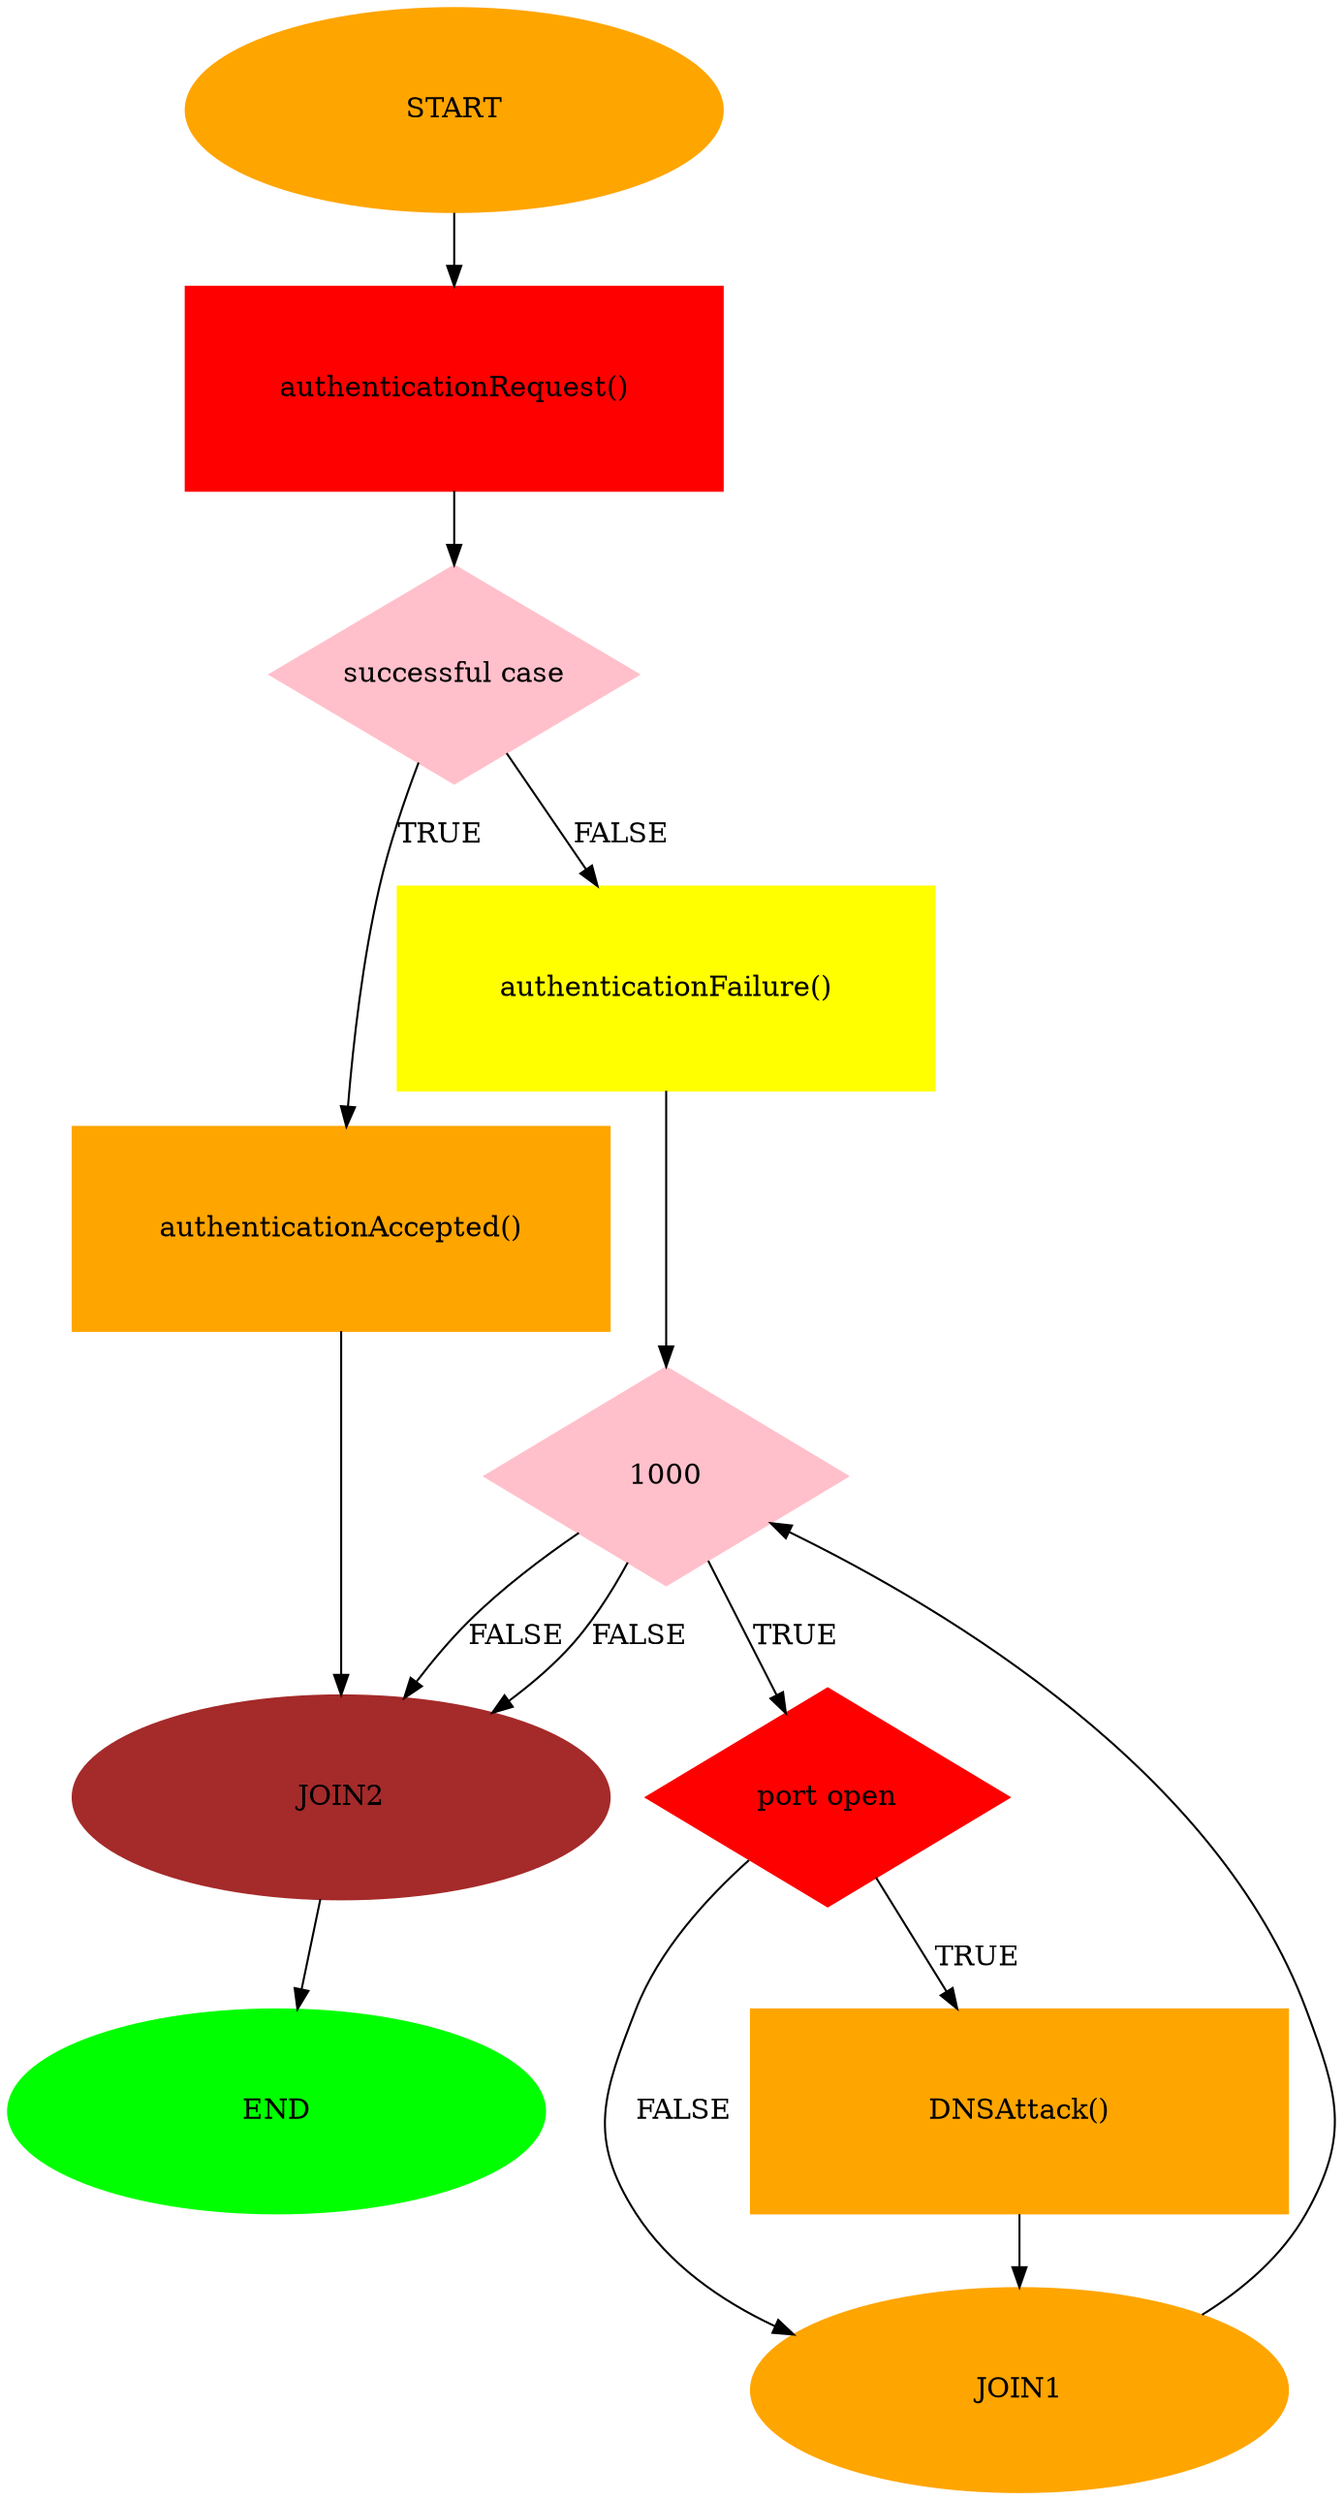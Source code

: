 digraph DNSaltloopopt{
 1 [label = "START", pos="580,1360", color="orange", style="filled" width="3.7", height="1.4"]
 2  [shape=box label = "authenticationRequest()", pos="580,1190", color="red", style="filled" width="3.7", height="1.4"]
 3  [shape=diamond width="2.5", height="1.5"  label = "successful case", pos="580,1020", color="pink", style="filled" width="2.5", height="1.5"]
 4  [shape=box label = "authenticationAccepted()", pos="580,850", color="orange", style="filled" width="3.7", height="1.4"]
 5  [shape=box label = "authenticationFailure()", pos="870,850", color="yellow", style="filled" width="3.7", height="1.4"]
 6  [shape=diamond width="2.5", height="1.5"  label = "1000", pos="580,680", color="pink", style="filled" width="2.5", height="1.5"]
 7  [shape=diamond width="2.5", height="1.5"  label = "port open", pos="580,510", color="red", style="filled" width="2.5", height="1.5"]
 JOIN2 [label = "JOIN2", pos="870,510", color="brown", style="filled" width="3.7", height="1.4"]
 JOIN1 [label = "JOIN1", pos="580,340", color="orange", style="filled" width="3.7", height="1.4"]
 8  [shape=box label = "DNSAttack()", pos="290,340", color="orange", style="filled" width="3.7", height="1.4"]
 9 [label = "END", pos="870,340", color="green", style="filled" width="3.7", height="1.4"]
 1 -> 2 [pos="e,580,1246 580,1360"]
 2 -> 3 [pos="e,580,1080 580,1190"]
 3 -> 4 [label = "TRUE", lp="580,935", pos="e,580,906 580,1020"]
 3 -> 5 [label = "FALSE", lp="725,935", pos="e,870,906 580,1020"]
 5 -> 6 [pos="e,580,740 870,850"]
 6 -> 7 [label = "TRUE", lp="580,595", pos="e,580,570 580,680"]
 7 -> 8 [label = "TRUE", lp="435,425", pos="e,290,396 580,510"]
 8 -> JOIN1 [pos="e,580,396 290,340"]
 7 -> JOIN1 [label = "FALSE", lp="580,425", pos="e,580,396 580,510"]
 JOIN1 -> 6 [pos="e,665.7,680.0 676.836,366.0 725,538.0"]
 6 -> JOIN2 [label = "FALSE", lp="725,595", pos="e,870,566 580,680"]
 6 -> JOIN2 [label = "FALSE", lp="725,595", pos="e,870,566 580,680"]
 4 -> JOIN2 [pos="e,870,566 580,850"]
 JOIN2 -> 9 [pos="e,870,396 870,510"]
}